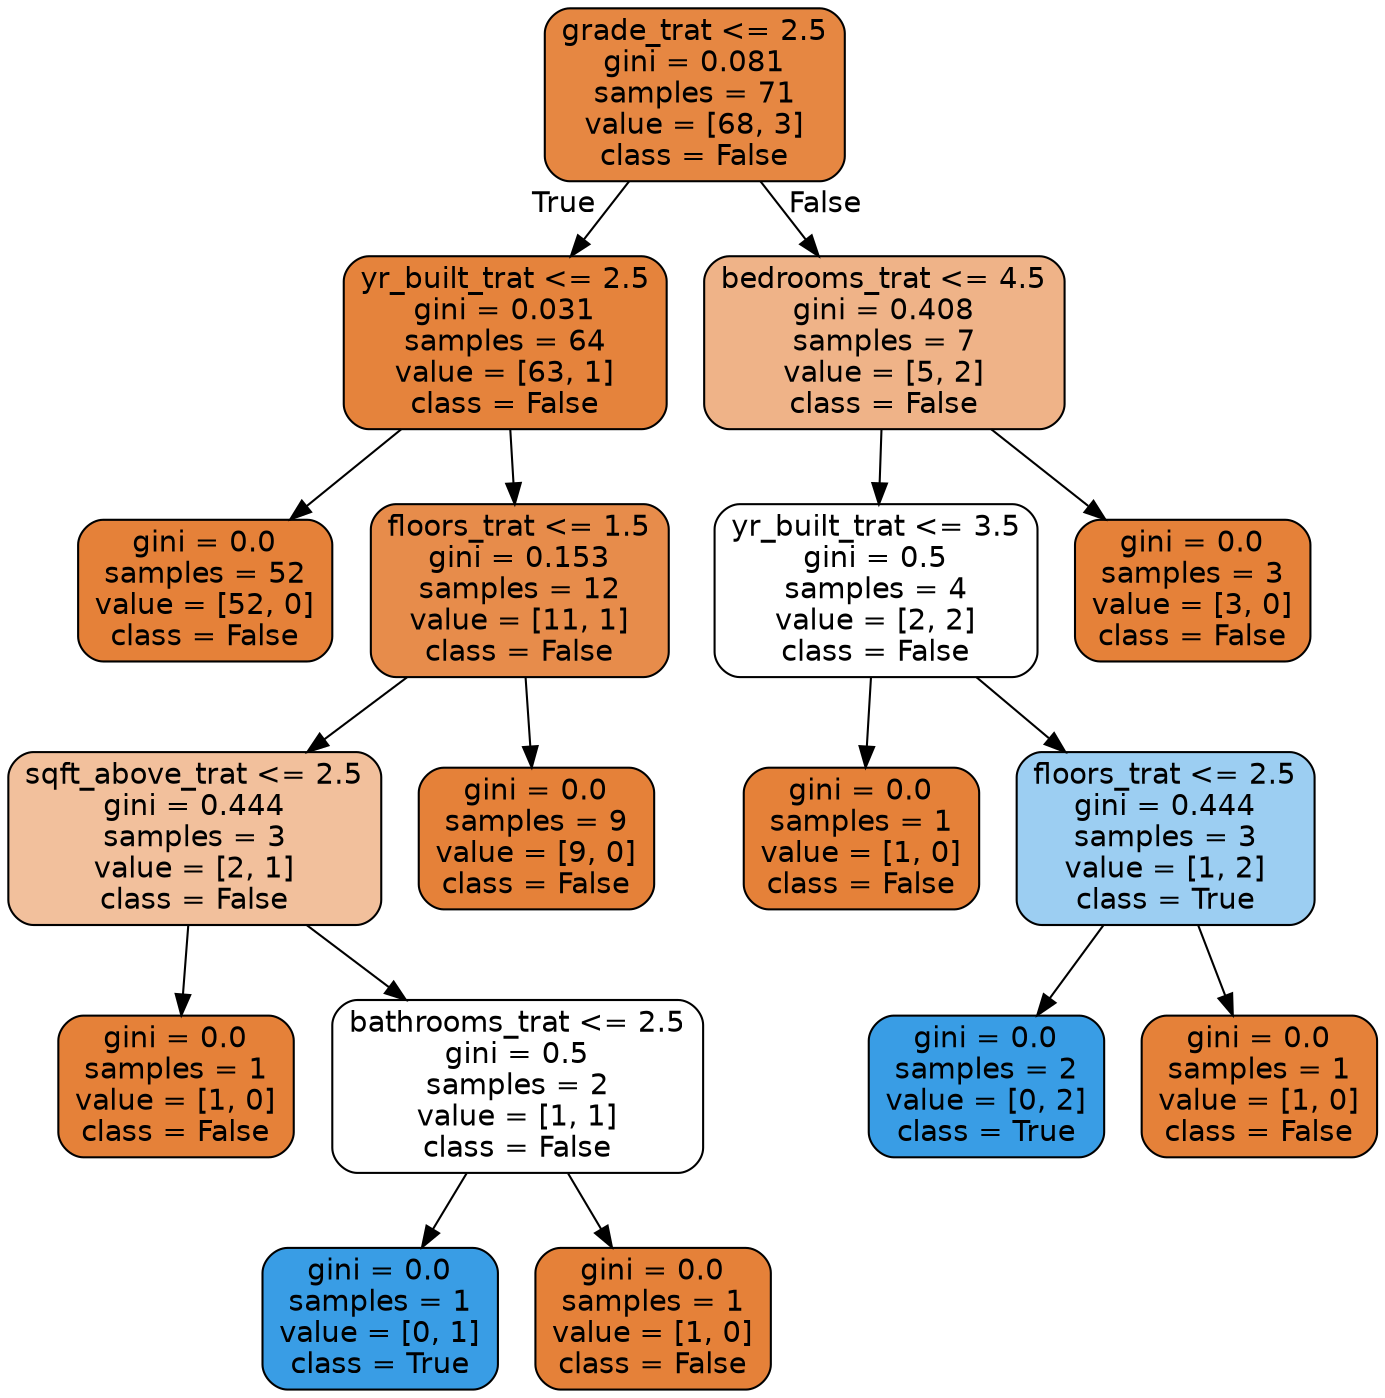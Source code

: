 digraph Tree {
node [shape=box, style="filled, rounded", color="black", fontname=helvetica] ;
edge [fontname=helvetica] ;
0 [label="grade_trat <= 2.5\ngini = 0.081\nsamples = 71\nvalue = [68, 3]\nclass = False", fillcolor="#e68742"] ;
1 [label="yr_built_trat <= 2.5\ngini = 0.031\nsamples = 64\nvalue = [63, 1]\nclass = False", fillcolor="#e5833c"] ;
0 -> 1 [labeldistance=2.5, labelangle=45, headlabel="True"] ;
2 [label="gini = 0.0\nsamples = 52\nvalue = [52, 0]\nclass = False", fillcolor="#e58139"] ;
1 -> 2 ;
3 [label="floors_trat <= 1.5\ngini = 0.153\nsamples = 12\nvalue = [11, 1]\nclass = False", fillcolor="#e78c4b"] ;
1 -> 3 ;
4 [label="sqft_above_trat <= 2.5\ngini = 0.444\nsamples = 3\nvalue = [2, 1]\nclass = False", fillcolor="#f2c09c"] ;
3 -> 4 ;
5 [label="gini = 0.0\nsamples = 1\nvalue = [1, 0]\nclass = False", fillcolor="#e58139"] ;
4 -> 5 ;
6 [label="bathrooms_trat <= 2.5\ngini = 0.5\nsamples = 2\nvalue = [1, 1]\nclass = False", fillcolor="#ffffff"] ;
4 -> 6 ;
7 [label="gini = 0.0\nsamples = 1\nvalue = [0, 1]\nclass = True", fillcolor="#399de5"] ;
6 -> 7 ;
8 [label="gini = 0.0\nsamples = 1\nvalue = [1, 0]\nclass = False", fillcolor="#e58139"] ;
6 -> 8 ;
9 [label="gini = 0.0\nsamples = 9\nvalue = [9, 0]\nclass = False", fillcolor="#e58139"] ;
3 -> 9 ;
10 [label="bedrooms_trat <= 4.5\ngini = 0.408\nsamples = 7\nvalue = [5, 2]\nclass = False", fillcolor="#efb388"] ;
0 -> 10 [labeldistance=2.5, labelangle=-45, headlabel="False"] ;
11 [label="yr_built_trat <= 3.5\ngini = 0.5\nsamples = 4\nvalue = [2, 2]\nclass = False", fillcolor="#ffffff"] ;
10 -> 11 ;
12 [label="gini = 0.0\nsamples = 1\nvalue = [1, 0]\nclass = False", fillcolor="#e58139"] ;
11 -> 12 ;
13 [label="floors_trat <= 2.5\ngini = 0.444\nsamples = 3\nvalue = [1, 2]\nclass = True", fillcolor="#9ccef2"] ;
11 -> 13 ;
14 [label="gini = 0.0\nsamples = 2\nvalue = [0, 2]\nclass = True", fillcolor="#399de5"] ;
13 -> 14 ;
15 [label="gini = 0.0\nsamples = 1\nvalue = [1, 0]\nclass = False", fillcolor="#e58139"] ;
13 -> 15 ;
16 [label="gini = 0.0\nsamples = 3\nvalue = [3, 0]\nclass = False", fillcolor="#e58139"] ;
10 -> 16 ;
}